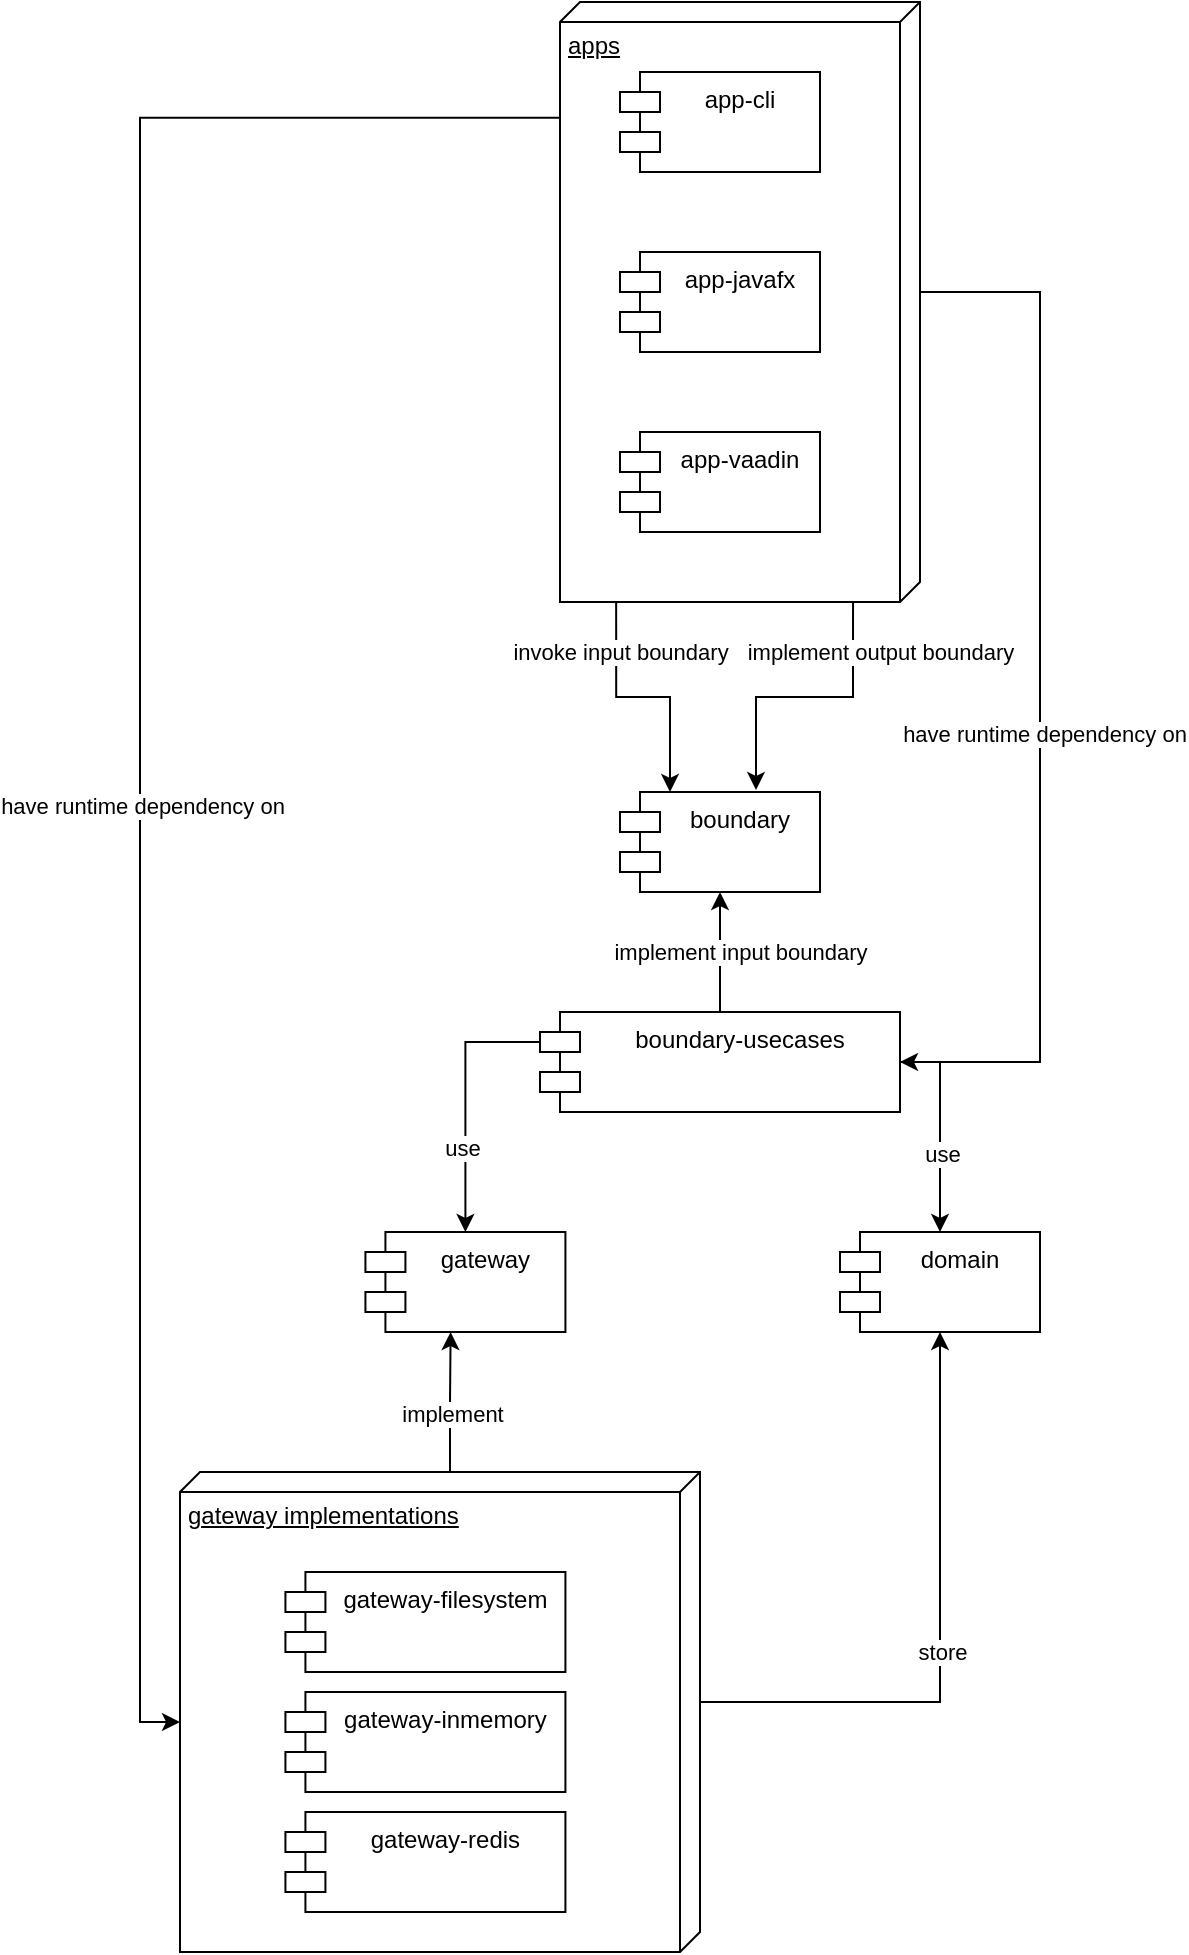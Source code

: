 <mxfile version="20.7.4" type="device"><diagram id="b0AvDchOhotF88lGwooG" name="Page-1"><mxGraphModel dx="2284" dy="915" grid="1" gridSize="10" guides="1" tooltips="1" connect="1" arrows="1" fold="1" page="1" pageScale="1" pageWidth="850" pageHeight="1100" math="0" shadow="0"><root><mxCell id="0"/><mxCell id="1" parent="0"/><mxCell id="Tv80b1srlUsn11s7Uk3l-52" style="edgeStyle=orthogonalEdgeStyle;rounded=0;orthogonalLoop=1;jettySize=auto;html=1;exitX=0.999;exitY=0.844;exitDx=0;exitDy=0;exitPerimeter=0;entryX=0.25;entryY=0;entryDx=0;entryDy=0;" parent="1" source="Tv80b1srlUsn11s7Uk3l-51" target="Tv80b1srlUsn11s7Uk3l-9" edge="1"><mxGeometry relative="1" as="geometry"/></mxCell><mxCell id="Tv80b1srlUsn11s7Uk3l-59" value="invoke input boundary" style="edgeLabel;html=1;align=center;verticalAlign=middle;resizable=0;points=[];" parent="Tv80b1srlUsn11s7Uk3l-52" vertex="1" connectable="0"><mxGeometry x="-0.311" y="2" relative="1" as="geometry"><mxPoint y="-17" as="offset"/></mxGeometry></mxCell><mxCell id="Tv80b1srlUsn11s7Uk3l-55" style="edgeStyle=orthogonalEdgeStyle;rounded=0;orthogonalLoop=1;jettySize=auto;html=1;exitX=0.193;exitY=1;exitDx=0;exitDy=0;exitPerimeter=0;entryX=0;entryY=0;entryDx=125;entryDy=260;entryPerimeter=0;" parent="1" source="Tv80b1srlUsn11s7Uk3l-51" target="Tv80b1srlUsn11s7Uk3l-34" edge="1"><mxGeometry relative="1" as="geometry"/></mxCell><mxCell id="Tv80b1srlUsn11s7Uk3l-56" value="have runtime dependency on" style="edgeLabel;html=1;align=center;verticalAlign=middle;resizable=0;points=[];" parent="Tv80b1srlUsn11s7Uk3l-55" vertex="1" connectable="0"><mxGeometry x="0.073" y="1" relative="1" as="geometry"><mxPoint as="offset"/></mxGeometry></mxCell><mxCell id="Tv80b1srlUsn11s7Uk3l-61" style="edgeStyle=orthogonalEdgeStyle;rounded=0;orthogonalLoop=1;jettySize=auto;html=1;exitX=0.998;exitY=0.186;exitDx=0;exitDy=0;exitPerimeter=0;entryX=0.68;entryY=-0.02;entryDx=0;entryDy=0;entryPerimeter=0;" parent="1" source="Tv80b1srlUsn11s7Uk3l-51" target="Tv80b1srlUsn11s7Uk3l-9" edge="1"><mxGeometry relative="1" as="geometry"/></mxCell><mxCell id="Tv80b1srlUsn11s7Uk3l-62" value="implement output boundary" style="edgeLabel;html=1;align=center;verticalAlign=middle;resizable=0;points=[];" parent="Tv80b1srlUsn11s7Uk3l-61" vertex="1" connectable="0"><mxGeometry x="-0.868" relative="1" as="geometry"><mxPoint x="13" y="16" as="offset"/></mxGeometry></mxCell><mxCell id="Tv80b1srlUsn11s7Uk3l-65" style="edgeStyle=orthogonalEdgeStyle;rounded=0;orthogonalLoop=1;jettySize=auto;html=1;exitX=0;exitY=0;exitDx=145;exitDy=0;exitPerimeter=0;entryX=1;entryY=0.5;entryDx=0;entryDy=0;" parent="1" source="Tv80b1srlUsn11s7Uk3l-51" target="Tv80b1srlUsn11s7Uk3l-45" edge="1"><mxGeometry relative="1" as="geometry"><Array as="points"><mxPoint x="500" y="180"/><mxPoint x="500" y="565"/></Array></mxGeometry></mxCell><mxCell id="Tv80b1srlUsn11s7Uk3l-66" value="have runtime dependency on" style="edgeLabel;html=1;align=center;verticalAlign=middle;resizable=0;points=[];" parent="Tv80b1srlUsn11s7Uk3l-65" vertex="1" connectable="0"><mxGeometry x="0.09" y="2" relative="1" as="geometry"><mxPoint as="offset"/></mxGeometry></mxCell><mxCell id="Tv80b1srlUsn11s7Uk3l-51" value="apps" style="verticalAlign=top;align=left;spacingTop=8;spacingLeft=2;spacingRight=12;shape=cube;size=10;direction=south;fontStyle=4;html=1;" parent="1" vertex="1"><mxGeometry x="260" y="35" width="180" height="300" as="geometry"/></mxCell><mxCell id="Tv80b1srlUsn11s7Uk3l-43" style="edgeStyle=orthogonalEdgeStyle;rounded=0;orthogonalLoop=1;jettySize=auto;html=1;exitX=0;exitY=0;exitDx=115;exitDy=0;exitPerimeter=0;entryX=0.5;entryY=1;entryDx=0;entryDy=0;" parent="1" source="Tv80b1srlUsn11s7Uk3l-34" target="Tv80b1srlUsn11s7Uk3l-11" edge="1"><mxGeometry relative="1" as="geometry"/></mxCell><mxCell id="Tv80b1srlUsn11s7Uk3l-44" value="store" style="edgeLabel;html=1;align=center;verticalAlign=middle;resizable=0;points=[];" parent="Tv80b1srlUsn11s7Uk3l-43" vertex="1" connectable="0"><mxGeometry x="-0.046" y="-1" relative="1" as="geometry"><mxPoint as="offset"/></mxGeometry></mxCell><mxCell id="Tv80b1srlUsn11s7Uk3l-63" style="edgeStyle=orthogonalEdgeStyle;rounded=0;orthogonalLoop=1;jettySize=auto;html=1;exitX=0;exitY=0;exitDx=0;exitDy=125;exitPerimeter=0;entryX=0.426;entryY=1;entryDx=0;entryDy=0;entryPerimeter=0;" parent="1" source="Tv80b1srlUsn11s7Uk3l-34" target="Tv80b1srlUsn11s7Uk3l-10" edge="1"><mxGeometry relative="1" as="geometry"/></mxCell><mxCell id="Tv80b1srlUsn11s7Uk3l-64" value="implement" style="edgeLabel;html=1;align=center;verticalAlign=middle;resizable=0;points=[];" parent="Tv80b1srlUsn11s7Uk3l-63" vertex="1" connectable="0"><mxGeometry x="0.227" relative="1" as="geometry"><mxPoint y="13" as="offset"/></mxGeometry></mxCell><mxCell id="Tv80b1srlUsn11s7Uk3l-34" value="gateway implementations" style="verticalAlign=top;align=left;spacingTop=8;spacingLeft=2;spacingRight=12;shape=cube;size=10;direction=south;fontStyle=4;html=1;" parent="1" vertex="1"><mxGeometry x="70" y="770" width="260" height="240" as="geometry"/></mxCell><mxCell id="Tv80b1srlUsn11s7Uk3l-6" value="app-cli" style="shape=module;align=left;spacingLeft=20;align=center;verticalAlign=top;" parent="1" vertex="1"><mxGeometry x="290" y="70" width="100" height="50" as="geometry"/></mxCell><mxCell id="Tv80b1srlUsn11s7Uk3l-7" value="app-javafx" style="shape=module;align=left;spacingLeft=20;align=center;verticalAlign=top;" parent="1" vertex="1"><mxGeometry x="290" y="160" width="100" height="50" as="geometry"/></mxCell><mxCell id="Tv80b1srlUsn11s7Uk3l-8" value="app-vaadin" style="shape=module;align=left;spacingLeft=20;align=center;verticalAlign=top;" parent="1" vertex="1"><mxGeometry x="290" y="250" width="100" height="50" as="geometry"/></mxCell><mxCell id="Tv80b1srlUsn11s7Uk3l-22" style="edgeStyle=orthogonalEdgeStyle;rounded=0;orthogonalLoop=1;jettySize=auto;html=1;exitX=1;exitY=0.5;exitDx=0;exitDy=0;entryX=0.5;entryY=0;entryDx=0;entryDy=0;" parent="1" source="Tv80b1srlUsn11s7Uk3l-45" target="Tv80b1srlUsn11s7Uk3l-11" edge="1"><mxGeometry relative="1" as="geometry"/></mxCell><mxCell id="Tv80b1srlUsn11s7Uk3l-57" value="use" style="edgeLabel;html=1;align=center;verticalAlign=middle;resizable=0;points=[];" parent="Tv80b1srlUsn11s7Uk3l-22" vertex="1" connectable="0"><mxGeometry x="0.252" y="1" relative="1" as="geometry"><mxPoint as="offset"/></mxGeometry></mxCell><mxCell id="Tv80b1srlUsn11s7Uk3l-23" style="edgeStyle=orthogonalEdgeStyle;rounded=0;orthogonalLoop=1;jettySize=auto;html=1;exitX=0;exitY=0;exitDx=0;exitDy=15;entryX=0.5;entryY=0;entryDx=0;entryDy=0;exitPerimeter=0;" parent="1" source="Tv80b1srlUsn11s7Uk3l-45" target="Tv80b1srlUsn11s7Uk3l-10" edge="1"><mxGeometry relative="1" as="geometry"/></mxCell><mxCell id="Tv80b1srlUsn11s7Uk3l-58" value="use" style="edgeLabel;html=1;align=center;verticalAlign=middle;resizable=0;points=[];" parent="Tv80b1srlUsn11s7Uk3l-23" vertex="1" connectable="0"><mxGeometry x="0.363" y="-2" relative="1" as="geometry"><mxPoint as="offset"/></mxGeometry></mxCell><mxCell id="Tv80b1srlUsn11s7Uk3l-9" value="boundary" style="shape=module;align=left;spacingLeft=20;align=center;verticalAlign=top;" parent="1" vertex="1"><mxGeometry x="290" y="430" width="100" height="50" as="geometry"/></mxCell><mxCell id="Tv80b1srlUsn11s7Uk3l-10" value="gateway" style="shape=module;align=left;spacingLeft=20;align=center;verticalAlign=top;" parent="1" vertex="1"><mxGeometry x="162.71" y="650" width="100" height="50" as="geometry"/></mxCell><mxCell id="Tv80b1srlUsn11s7Uk3l-11" value="domain" style="shape=module;align=left;spacingLeft=20;align=center;verticalAlign=top;" parent="1" vertex="1"><mxGeometry x="400" y="650" width="100" height="50" as="geometry"/></mxCell><mxCell id="Tv80b1srlUsn11s7Uk3l-26" value="gateway-inmemory" style="shape=module;align=left;spacingLeft=20;align=center;verticalAlign=top;" parent="1" vertex="1"><mxGeometry x="122.71" y="880" width="140" height="50" as="geometry"/></mxCell><mxCell id="Tv80b1srlUsn11s7Uk3l-28" value="gateway-filesystem" style="shape=module;align=left;spacingLeft=20;align=center;verticalAlign=top;" parent="1" vertex="1"><mxGeometry x="122.71" y="820" width="140" height="50" as="geometry"/></mxCell><mxCell id="Tv80b1srlUsn11s7Uk3l-30" value="gateway-redis" style="shape=module;align=left;spacingLeft=20;align=center;verticalAlign=top;" parent="1" vertex="1"><mxGeometry x="122.71" y="940" width="140" height="50" as="geometry"/></mxCell><mxCell id="Tv80b1srlUsn11s7Uk3l-49" style="edgeStyle=orthogonalEdgeStyle;rounded=0;orthogonalLoop=1;jettySize=auto;html=1;exitX=0.5;exitY=0;exitDx=0;exitDy=0;entryX=0.5;entryY=1;entryDx=0;entryDy=0;" parent="1" source="Tv80b1srlUsn11s7Uk3l-45" target="Tv80b1srlUsn11s7Uk3l-9" edge="1"><mxGeometry relative="1" as="geometry"/></mxCell><mxCell id="Tv80b1srlUsn11s7Uk3l-50" value="implement input boundary" style="edgeLabel;html=1;align=center;verticalAlign=middle;resizable=0;points=[];" parent="Tv80b1srlUsn11s7Uk3l-49" vertex="1" connectable="0"><mxGeometry x="0.327" y="-1" relative="1" as="geometry"><mxPoint x="9" y="10" as="offset"/></mxGeometry></mxCell><mxCell id="Tv80b1srlUsn11s7Uk3l-45" value="boundary-usecases" style="shape=module;align=left;spacingLeft=20;align=center;verticalAlign=top;" parent="1" vertex="1"><mxGeometry x="250" y="540" width="180" height="50" as="geometry"/></mxCell><mxCell id="Tv80b1srlUsn11s7Uk3l-60" style="edgeStyle=orthogonalEdgeStyle;rounded=0;orthogonalLoop=1;jettySize=auto;html=1;exitX=0.5;exitY=1;exitDx=0;exitDy=0;" parent="1" source="Tv80b1srlUsn11s7Uk3l-45" target="Tv80b1srlUsn11s7Uk3l-45" edge="1"><mxGeometry relative="1" as="geometry"/></mxCell></root></mxGraphModel></diagram></mxfile>